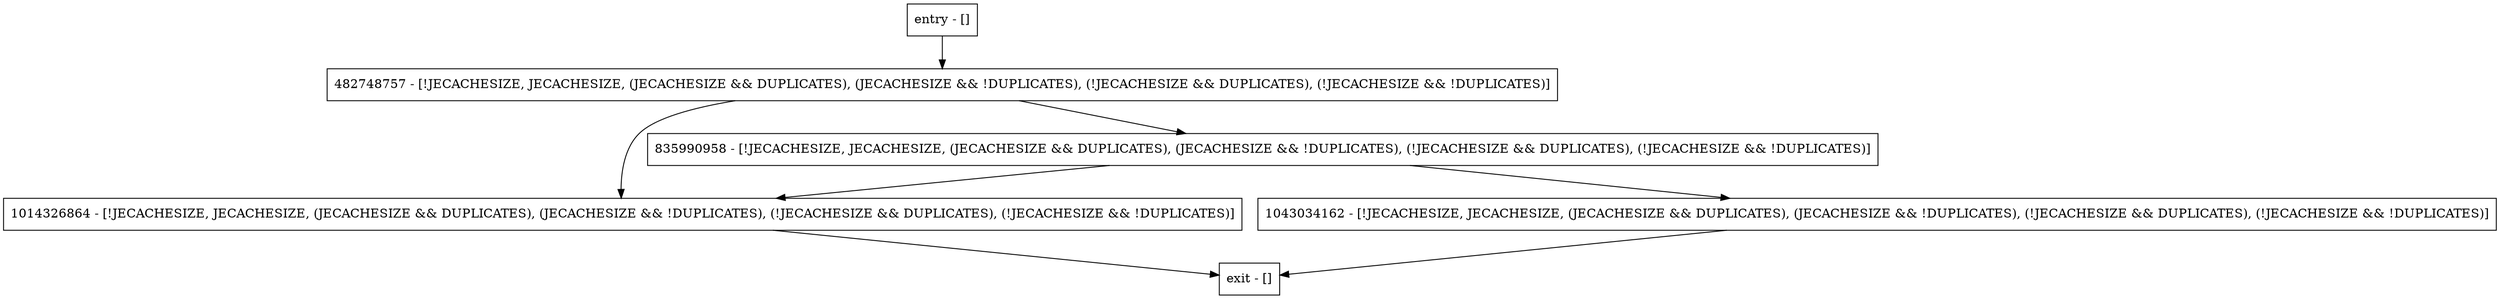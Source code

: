 digraph getOperationRepContext {
node [shape=record];
entry [label="entry - []"];
exit [label="exit - []"];
1014326864 [label="1014326864 - [!JECACHESIZE, JECACHESIZE, (JECACHESIZE && DUPLICATES), (JECACHESIZE && !DUPLICATES), (!JECACHESIZE && DUPLICATES), (!JECACHESIZE && !DUPLICATES)]"];
1043034162 [label="1043034162 - [!JECACHESIZE, JECACHESIZE, (JECACHESIZE && DUPLICATES), (JECACHESIZE && !DUPLICATES), (!JECACHESIZE && DUPLICATES), (!JECACHESIZE && !DUPLICATES)]"];
835990958 [label="835990958 - [!JECACHESIZE, JECACHESIZE, (JECACHESIZE && DUPLICATES), (JECACHESIZE && !DUPLICATES), (!JECACHESIZE && DUPLICATES), (!JECACHESIZE && !DUPLICATES)]"];
482748757 [label="482748757 - [!JECACHESIZE, JECACHESIZE, (JECACHESIZE && DUPLICATES), (JECACHESIZE && !DUPLICATES), (!JECACHESIZE && DUPLICATES), (!JECACHESIZE && !DUPLICATES)]"];
entry;
exit;
entry -> 482748757;
1014326864 -> exit;
1043034162 -> exit;
835990958 -> 1014326864;
835990958 -> 1043034162;
482748757 -> 1014326864;
482748757 -> 835990958;
}
